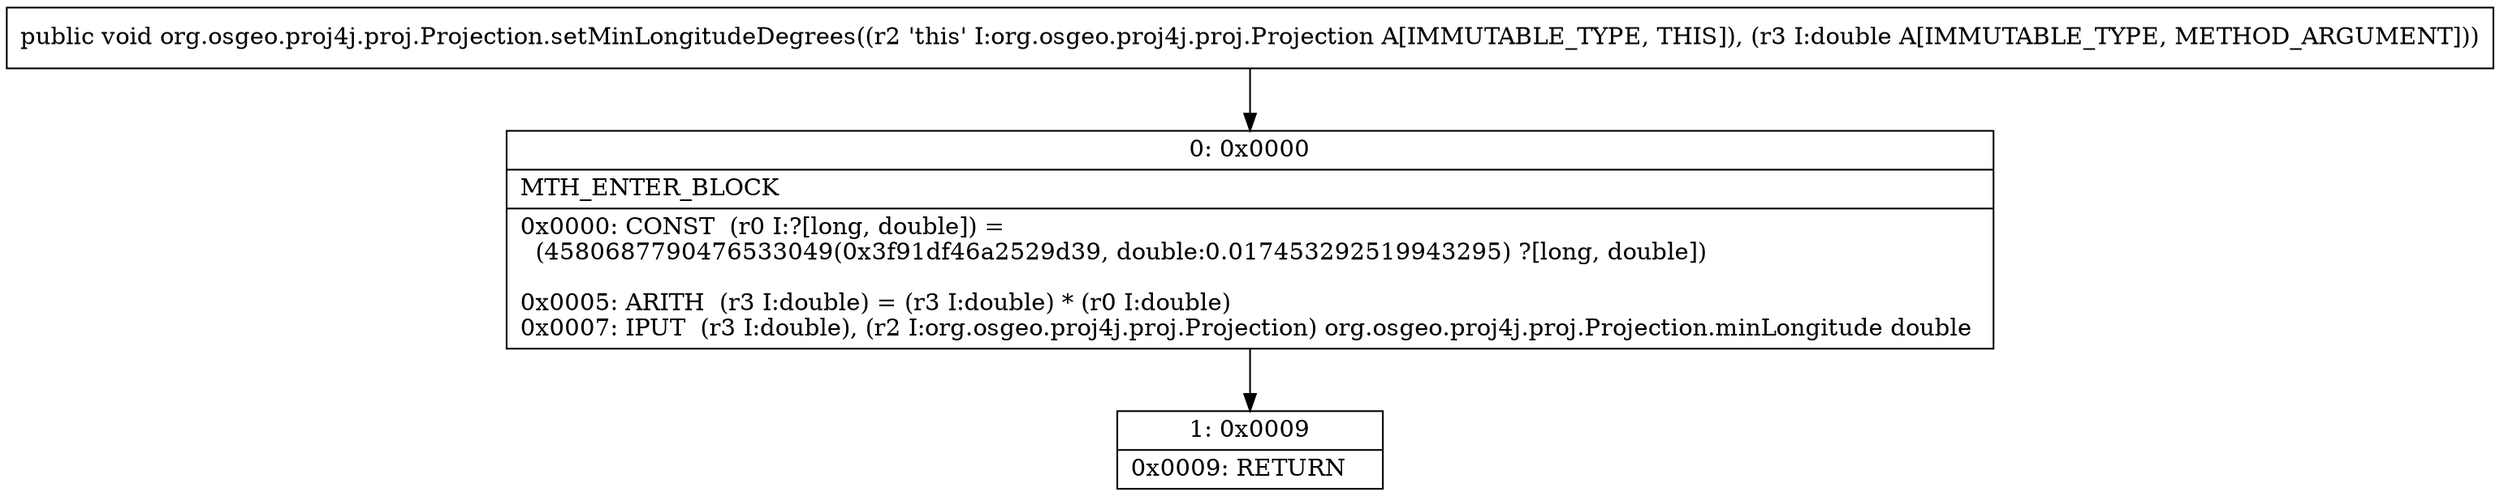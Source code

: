 digraph "CFG fororg.osgeo.proj4j.proj.Projection.setMinLongitudeDegrees(D)V" {
Node_0 [shape=record,label="{0\:\ 0x0000|MTH_ENTER_BLOCK\l|0x0000: CONST  (r0 I:?[long, double]) = \l  (4580687790476533049(0x3f91df46a2529d39, double:0.017453292519943295) ?[long, double])\l \l0x0005: ARITH  (r3 I:double) = (r3 I:double) * (r0 I:double) \l0x0007: IPUT  (r3 I:double), (r2 I:org.osgeo.proj4j.proj.Projection) org.osgeo.proj4j.proj.Projection.minLongitude double \l}"];
Node_1 [shape=record,label="{1\:\ 0x0009|0x0009: RETURN   \l}"];
MethodNode[shape=record,label="{public void org.osgeo.proj4j.proj.Projection.setMinLongitudeDegrees((r2 'this' I:org.osgeo.proj4j.proj.Projection A[IMMUTABLE_TYPE, THIS]), (r3 I:double A[IMMUTABLE_TYPE, METHOD_ARGUMENT])) }"];
MethodNode -> Node_0;
Node_0 -> Node_1;
}

